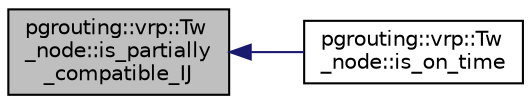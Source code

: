 digraph "pgrouting::vrp::Tw_node::is_partially_compatible_IJ"
{
  edge [fontname="Helvetica",fontsize="10",labelfontname="Helvetica",labelfontsize="10"];
  node [fontname="Helvetica",fontsize="10",shape=record];
  rankdir="LR";
  Node537 [label="pgrouting::vrp::Tw\l_node::is_partially\l_compatible_IJ",height=0.2,width=0.4,color="black", fillcolor="grey75", style="filled", fontcolor="black"];
  Node537 -> Node538 [dir="back",color="midnightblue",fontsize="10",style="solid",fontname="Helvetica"];
  Node538 [label="pgrouting::vrp::Tw\l_node::is_on_time",height=0.2,width=0.4,color="black", fillcolor="white", style="filled",URL="$classpgrouting_1_1vrp_1_1Tw__node.html#a7879cfdd27e409f8b364eaaa06375656",tooltip="True when arrivalTime in the time window. "];
}
